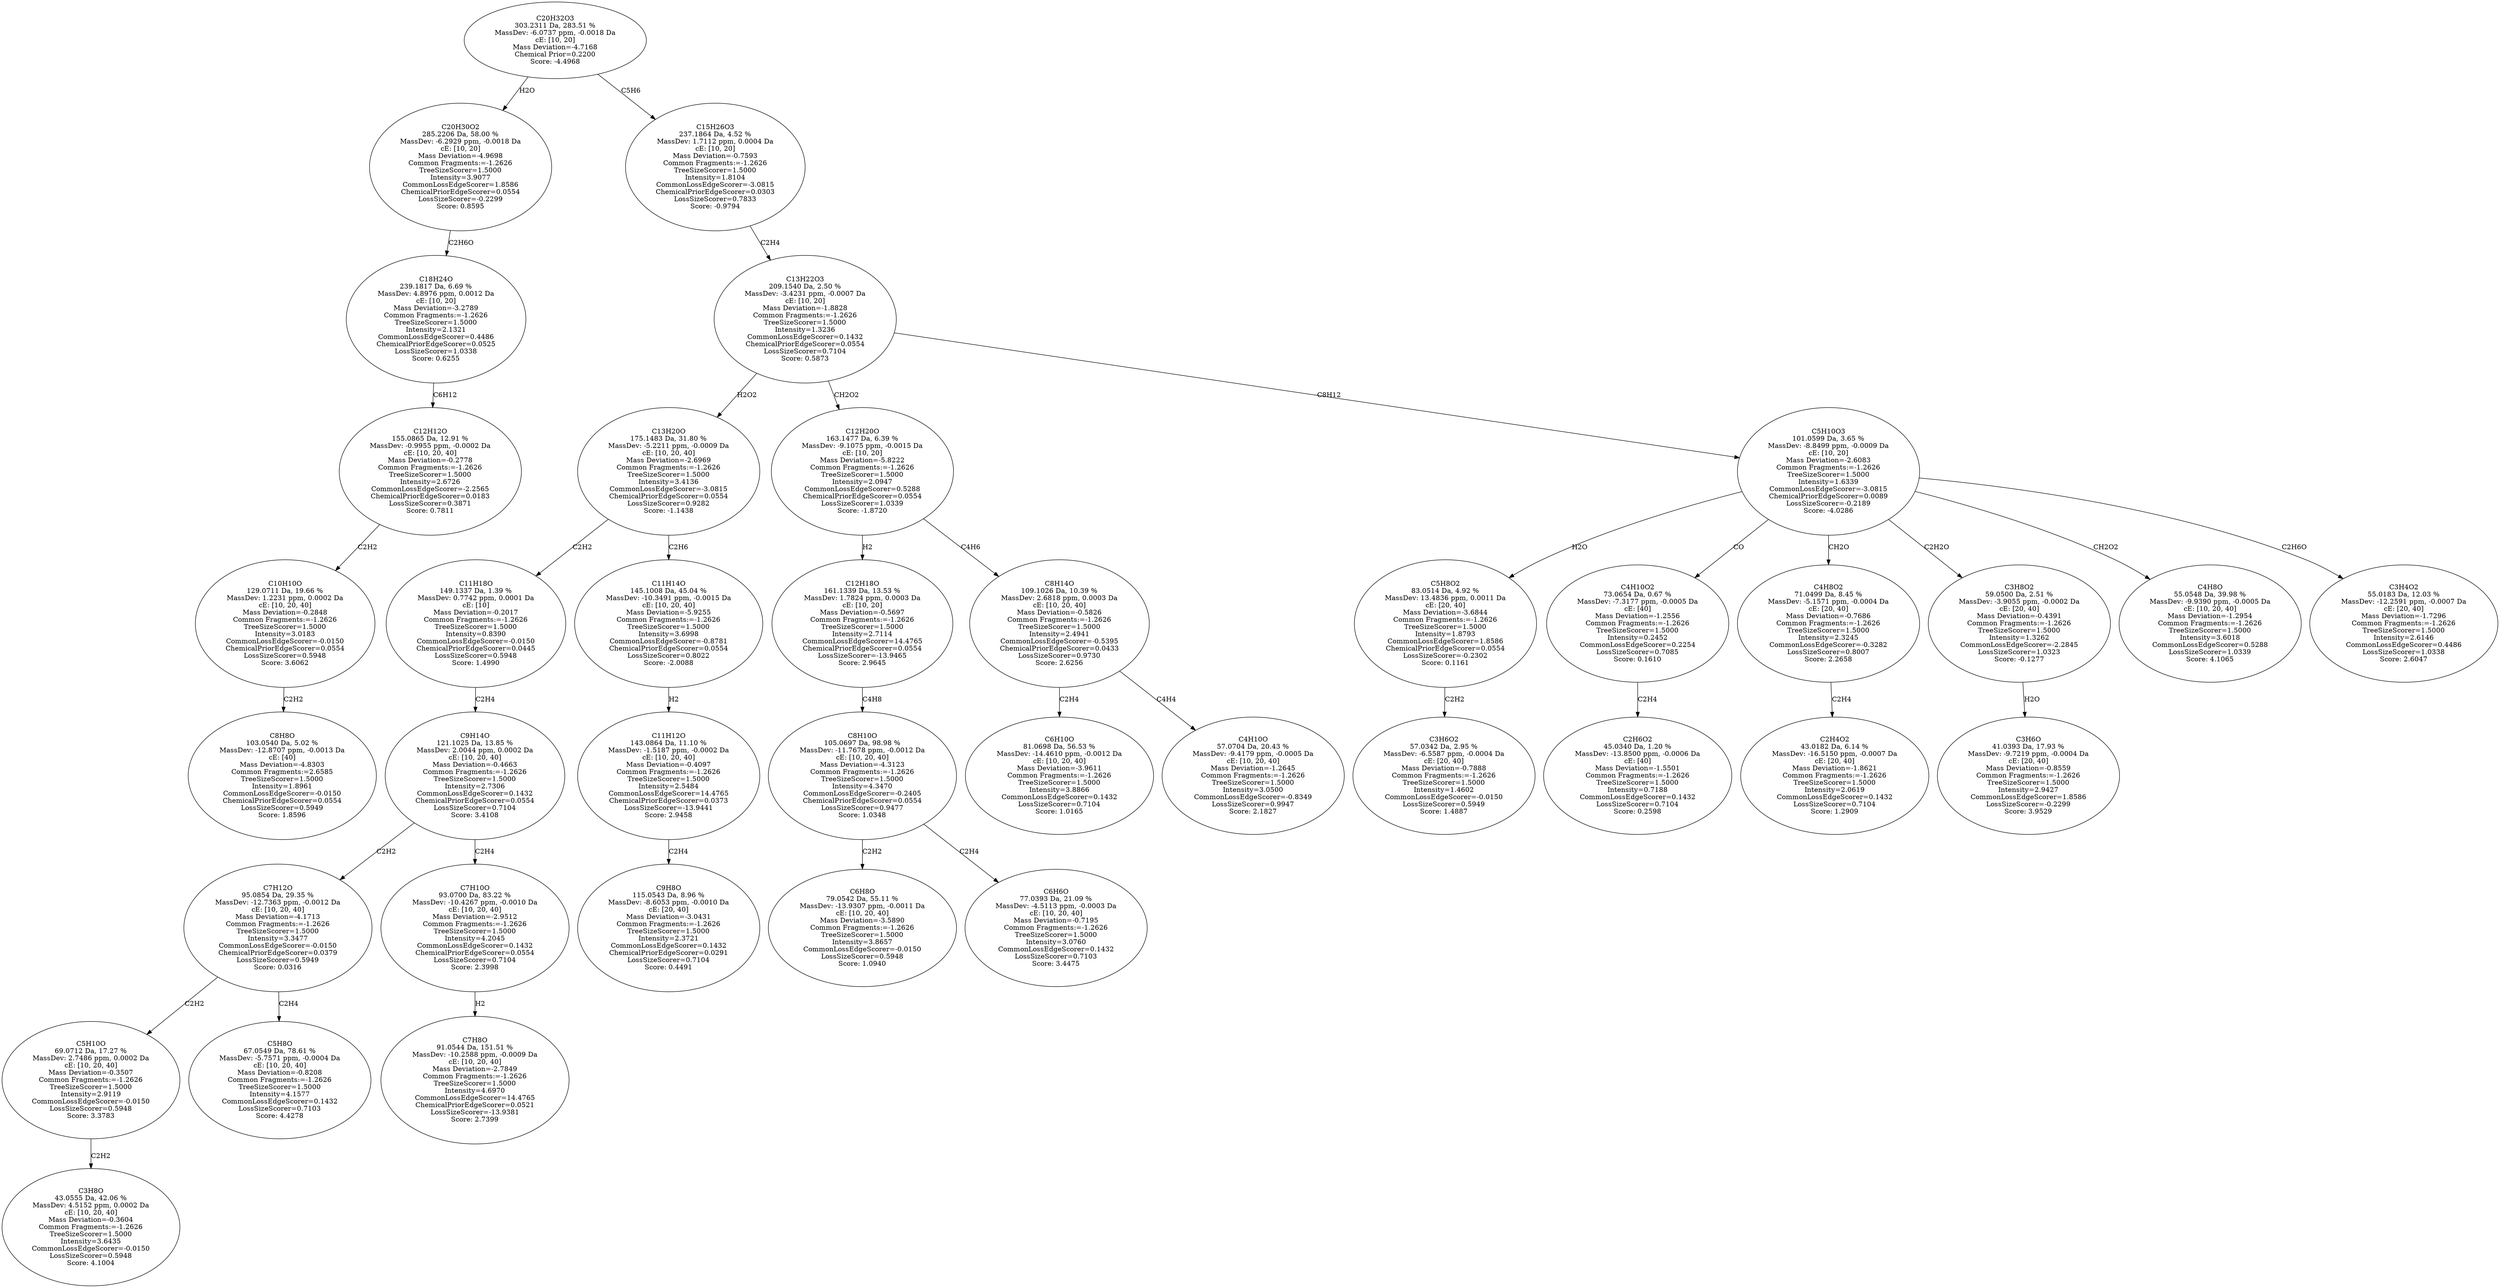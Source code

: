 strict digraph {
v1 [label="C8H8O\n103.0540 Da, 5.02 %\nMassDev: -12.8707 ppm, -0.0013 Da\ncE: [40]\nMass Deviation=-4.8303\nCommon Fragments:=2.6585\nTreeSizeScorer=1.5000\nIntensity=1.8961\nCommonLossEdgeScorer=-0.0150\nChemicalPriorEdgeScorer=0.0554\nLossSizeScorer=0.5949\nScore: 1.8596"];
v2 [label="C10H10O\n129.0711 Da, 19.66 %\nMassDev: 1.2231 ppm, 0.0002 Da\ncE: [10, 20, 40]\nMass Deviation=-0.2848\nCommon Fragments:=-1.2626\nTreeSizeScorer=1.5000\nIntensity=3.0183\nCommonLossEdgeScorer=-0.0150\nChemicalPriorEdgeScorer=0.0554\nLossSizeScorer=0.5948\nScore: 3.6062"];
v3 [label="C12H12O\n155.0865 Da, 12.91 %\nMassDev: -0.9955 ppm, -0.0002 Da\ncE: [10, 20, 40]\nMass Deviation=-0.2778\nCommon Fragments:=-1.2626\nTreeSizeScorer=1.5000\nIntensity=2.6726\nCommonLossEdgeScorer=-2.2565\nChemicalPriorEdgeScorer=0.0183\nLossSizeScorer=0.3871\nScore: 0.7811"];
v4 [label="C18H24O\n239.1817 Da, 6.69 %\nMassDev: 4.8976 ppm, 0.0012 Da\ncE: [10, 20]\nMass Deviation=-3.2789\nCommon Fragments:=-1.2626\nTreeSizeScorer=1.5000\nIntensity=2.1321\nCommonLossEdgeScorer=0.4486\nChemicalPriorEdgeScorer=0.0525\nLossSizeScorer=1.0338\nScore: 0.6255"];
v5 [label="C20H30O2\n285.2206 Da, 58.00 %\nMassDev: -6.2929 ppm, -0.0018 Da\ncE: [10, 20]\nMass Deviation=-4.9698\nCommon Fragments:=-1.2626\nTreeSizeScorer=1.5000\nIntensity=3.9077\nCommonLossEdgeScorer=1.8586\nChemicalPriorEdgeScorer=0.0554\nLossSizeScorer=-0.2299\nScore: 0.8595"];
v6 [label="C3H8O\n43.0555 Da, 42.06 %\nMassDev: 4.5152 ppm, 0.0002 Da\ncE: [10, 20, 40]\nMass Deviation=-0.3604\nCommon Fragments:=-1.2626\nTreeSizeScorer=1.5000\nIntensity=3.6435\nCommonLossEdgeScorer=-0.0150\nLossSizeScorer=0.5948\nScore: 4.1004"];
v7 [label="C5H10O\n69.0712 Da, 17.27 %\nMassDev: 2.7486 ppm, 0.0002 Da\ncE: [10, 20, 40]\nMass Deviation=-0.3507\nCommon Fragments:=-1.2626\nTreeSizeScorer=1.5000\nIntensity=2.9119\nCommonLossEdgeScorer=-0.0150\nLossSizeScorer=0.5948\nScore: 3.3783"];
v8 [label="C5H8O\n67.0549 Da, 78.61 %\nMassDev: -5.7571 ppm, -0.0004 Da\ncE: [10, 20, 40]\nMass Deviation=-0.8208\nCommon Fragments:=-1.2626\nTreeSizeScorer=1.5000\nIntensity=4.1577\nCommonLossEdgeScorer=0.1432\nLossSizeScorer=0.7103\nScore: 4.4278"];
v9 [label="C7H12O\n95.0854 Da, 29.35 %\nMassDev: -12.7363 ppm, -0.0012 Da\ncE: [10, 20, 40]\nMass Deviation=-4.1713\nCommon Fragments:=-1.2626\nTreeSizeScorer=1.5000\nIntensity=3.3477\nCommonLossEdgeScorer=-0.0150\nChemicalPriorEdgeScorer=0.0379\nLossSizeScorer=0.5949\nScore: 0.0316"];
v10 [label="C7H8O\n91.0544 Da, 151.51 %\nMassDev: -10.2588 ppm, -0.0009 Da\ncE: [10, 20, 40]\nMass Deviation=-2.7849\nCommon Fragments:=-1.2626\nTreeSizeScorer=1.5000\nIntensity=4.6970\nCommonLossEdgeScorer=14.4765\nChemicalPriorEdgeScorer=0.0521\nLossSizeScorer=-13.9381\nScore: 2.7399"];
v11 [label="C7H10O\n93.0700 Da, 83.22 %\nMassDev: -10.4267 ppm, -0.0010 Da\ncE: [10, 20, 40]\nMass Deviation=-2.9512\nCommon Fragments:=-1.2626\nTreeSizeScorer=1.5000\nIntensity=4.2045\nCommonLossEdgeScorer=0.1432\nChemicalPriorEdgeScorer=0.0554\nLossSizeScorer=0.7104\nScore: 2.3998"];
v12 [label="C9H14O\n121.1025 Da, 13.85 %\nMassDev: 2.0044 ppm, 0.0002 Da\ncE: [10, 20, 40]\nMass Deviation=-0.4663\nCommon Fragments:=-1.2626\nTreeSizeScorer=1.5000\nIntensity=2.7306\nCommonLossEdgeScorer=0.1432\nChemicalPriorEdgeScorer=0.0554\nLossSizeScorer=0.7104\nScore: 3.4108"];
v13 [label="C11H18O\n149.1337 Da, 1.39 %\nMassDev: 0.7742 ppm, 0.0001 Da\ncE: [10]\nMass Deviation=-0.2017\nCommon Fragments:=-1.2626\nTreeSizeScorer=1.5000\nIntensity=0.8390\nCommonLossEdgeScorer=-0.0150\nChemicalPriorEdgeScorer=0.0445\nLossSizeScorer=0.5948\nScore: 1.4990"];
v14 [label="C9H8O\n115.0543 Da, 8.96 %\nMassDev: -8.6053 ppm, -0.0010 Da\ncE: [20, 40]\nMass Deviation=-3.0431\nCommon Fragments:=-1.2626\nTreeSizeScorer=1.5000\nIntensity=2.3721\nCommonLossEdgeScorer=0.1432\nChemicalPriorEdgeScorer=0.0291\nLossSizeScorer=0.7104\nScore: 0.4491"];
v15 [label="C11H12O\n143.0864 Da, 11.10 %\nMassDev: -1.5187 ppm, -0.0002 Da\ncE: [10, 20, 40]\nMass Deviation=-0.4097\nCommon Fragments:=-1.2626\nTreeSizeScorer=1.5000\nIntensity=2.5484\nCommonLossEdgeScorer=14.4765\nChemicalPriorEdgeScorer=0.0373\nLossSizeScorer=-13.9441\nScore: 2.9458"];
v16 [label="C11H14O\n145.1008 Da, 45.04 %\nMassDev: -10.3491 ppm, -0.0015 Da\ncE: [10, 20, 40]\nMass Deviation=-5.9255\nCommon Fragments:=-1.2626\nTreeSizeScorer=1.5000\nIntensity=3.6998\nCommonLossEdgeScorer=-0.8781\nChemicalPriorEdgeScorer=0.0554\nLossSizeScorer=0.8022\nScore: -2.0088"];
v17 [label="C13H20O\n175.1483 Da, 31.80 %\nMassDev: -5.2211 ppm, -0.0009 Da\ncE: [10, 20, 40]\nMass Deviation=-2.6969\nCommon Fragments:=-1.2626\nTreeSizeScorer=1.5000\nIntensity=3.4136\nCommonLossEdgeScorer=-3.0815\nChemicalPriorEdgeScorer=0.0554\nLossSizeScorer=0.9282\nScore: -1.1438"];
v18 [label="C6H8O\n79.0542 Da, 55.11 %\nMassDev: -13.9307 ppm, -0.0011 Da\ncE: [10, 20, 40]\nMass Deviation=-3.5890\nCommon Fragments:=-1.2626\nTreeSizeScorer=1.5000\nIntensity=3.8657\nCommonLossEdgeScorer=-0.0150\nLossSizeScorer=0.5948\nScore: 1.0940"];
v19 [label="C6H6O\n77.0393 Da, 21.09 %\nMassDev: -4.5113 ppm, -0.0003 Da\ncE: [10, 20, 40]\nMass Deviation=-0.7195\nCommon Fragments:=-1.2626\nTreeSizeScorer=1.5000\nIntensity=3.0760\nCommonLossEdgeScorer=0.1432\nLossSizeScorer=0.7103\nScore: 3.4475"];
v20 [label="C8H10O\n105.0697 Da, 98.98 %\nMassDev: -11.7678 ppm, -0.0012 Da\ncE: [10, 20, 40]\nMass Deviation=-4.3123\nCommon Fragments:=-1.2626\nTreeSizeScorer=1.5000\nIntensity=4.3470\nCommonLossEdgeScorer=-0.2405\nChemicalPriorEdgeScorer=0.0554\nLossSizeScorer=0.9477\nScore: 1.0348"];
v21 [label="C12H18O\n161.1339 Da, 13.53 %\nMassDev: 1.7824 ppm, 0.0003 Da\ncE: [10, 20]\nMass Deviation=-0.5697\nCommon Fragments:=-1.2626\nTreeSizeScorer=1.5000\nIntensity=2.7114\nCommonLossEdgeScorer=14.4765\nChemicalPriorEdgeScorer=0.0554\nLossSizeScorer=-13.9465\nScore: 2.9645"];
v22 [label="C6H10O\n81.0698 Da, 56.53 %\nMassDev: -14.4610 ppm, -0.0012 Da\ncE: [10, 20, 40]\nMass Deviation=-3.9611\nCommon Fragments:=-1.2626\nTreeSizeScorer=1.5000\nIntensity=3.8866\nCommonLossEdgeScorer=0.1432\nLossSizeScorer=0.7104\nScore: 1.0165"];
v23 [label="C4H10O\n57.0704 Da, 20.43 %\nMassDev: -9.4179 ppm, -0.0005 Da\ncE: [10, 20, 40]\nMass Deviation=-1.2645\nCommon Fragments:=-1.2626\nTreeSizeScorer=1.5000\nIntensity=3.0500\nCommonLossEdgeScorer=-0.8349\nLossSizeScorer=0.9947\nScore: 2.1827"];
v24 [label="C8H14O\n109.1026 Da, 10.39 %\nMassDev: 2.6818 ppm, 0.0003 Da\ncE: [10, 20, 40]\nMass Deviation=-0.5826\nCommon Fragments:=-1.2626\nTreeSizeScorer=1.5000\nIntensity=2.4941\nCommonLossEdgeScorer=-0.5395\nChemicalPriorEdgeScorer=0.0433\nLossSizeScorer=0.9730\nScore: 2.6256"];
v25 [label="C12H20O\n163.1477 Da, 6.39 %\nMassDev: -9.1075 ppm, -0.0015 Da\ncE: [10, 20]\nMass Deviation=-5.8222\nCommon Fragments:=-1.2626\nTreeSizeScorer=1.5000\nIntensity=2.0947\nCommonLossEdgeScorer=0.5288\nChemicalPriorEdgeScorer=0.0554\nLossSizeScorer=1.0339\nScore: -1.8720"];
v26 [label="C3H6O2\n57.0342 Da, 2.95 %\nMassDev: -6.5587 ppm, -0.0004 Da\ncE: [20, 40]\nMass Deviation=-0.7888\nCommon Fragments:=-1.2626\nTreeSizeScorer=1.5000\nIntensity=1.4602\nCommonLossEdgeScorer=-0.0150\nLossSizeScorer=0.5949\nScore: 1.4887"];
v27 [label="C5H8O2\n83.0514 Da, 4.92 %\nMassDev: 13.4836 ppm, 0.0011 Da\ncE: [20, 40]\nMass Deviation=-3.6844\nCommon Fragments:=-1.2626\nTreeSizeScorer=1.5000\nIntensity=1.8793\nCommonLossEdgeScorer=1.8586\nChemicalPriorEdgeScorer=0.0554\nLossSizeScorer=-0.2302\nScore: 0.1161"];
v28 [label="C2H6O2\n45.0340 Da, 1.20 %\nMassDev: -13.8500 ppm, -0.0006 Da\ncE: [40]\nMass Deviation=-1.5501\nCommon Fragments:=-1.2626\nTreeSizeScorer=1.5000\nIntensity=0.7188\nCommonLossEdgeScorer=0.1432\nLossSizeScorer=0.7104\nScore: 0.2598"];
v29 [label="C4H10O2\n73.0654 Da, 0.67 %\nMassDev: -7.3177 ppm, -0.0005 Da\ncE: [40]\nMass Deviation=-1.2556\nCommon Fragments:=-1.2626\nTreeSizeScorer=1.5000\nIntensity=0.2452\nCommonLossEdgeScorer=0.2254\nLossSizeScorer=0.7085\nScore: 0.1610"];
v30 [label="C2H4O2\n43.0182 Da, 6.14 %\nMassDev: -16.5150 ppm, -0.0007 Da\ncE: [20, 40]\nMass Deviation=-1.8621\nCommon Fragments:=-1.2626\nTreeSizeScorer=1.5000\nIntensity=2.0619\nCommonLossEdgeScorer=0.1432\nLossSizeScorer=0.7104\nScore: 1.2909"];
v31 [label="C4H8O2\n71.0499 Da, 8.45 %\nMassDev: -5.1571 ppm, -0.0004 Da\ncE: [20, 40]\nMass Deviation=-0.7686\nCommon Fragments:=-1.2626\nTreeSizeScorer=1.5000\nIntensity=2.3245\nCommonLossEdgeScorer=-0.3282\nLossSizeScorer=0.8007\nScore: 2.2658"];
v32 [label="C3H6O\n41.0393 Da, 17.93 %\nMassDev: -9.7219 ppm, -0.0004 Da\ncE: [20, 40]\nMass Deviation=-0.8559\nCommon Fragments:=-1.2626\nTreeSizeScorer=1.5000\nIntensity=2.9427\nCommonLossEdgeScorer=1.8586\nLossSizeScorer=-0.2299\nScore: 3.9529"];
v33 [label="C3H8O2\n59.0500 Da, 2.51 %\nMassDev: -3.9055 ppm, -0.0002 Da\ncE: [20, 40]\nMass Deviation=-0.4391\nCommon Fragments:=-1.2626\nTreeSizeScorer=1.5000\nIntensity=1.3262\nCommonLossEdgeScorer=-2.2845\nLossSizeScorer=1.0323\nScore: -0.1277"];
v34 [label="C4H8O\n55.0548 Da, 39.98 %\nMassDev: -9.9390 ppm, -0.0005 Da\ncE: [10, 20, 40]\nMass Deviation=-1.2954\nCommon Fragments:=-1.2626\nTreeSizeScorer=1.5000\nIntensity=3.6018\nCommonLossEdgeScorer=0.5288\nLossSizeScorer=1.0339\nScore: 4.1065"];
v35 [label="C3H4O2\n55.0183 Da, 12.03 %\nMassDev: -12.2591 ppm, -0.0007 Da\ncE: [20, 40]\nMass Deviation=-1.7296\nCommon Fragments:=-1.2626\nTreeSizeScorer=1.5000\nIntensity=2.6146\nCommonLossEdgeScorer=0.4486\nLossSizeScorer=1.0338\nScore: 2.6047"];
v36 [label="C5H10O3\n101.0599 Da, 3.65 %\nMassDev: -8.8499 ppm, -0.0009 Da\ncE: [10, 20]\nMass Deviation=-2.6083\nCommon Fragments:=-1.2626\nTreeSizeScorer=1.5000\nIntensity=1.6339\nCommonLossEdgeScorer=-3.0815\nChemicalPriorEdgeScorer=0.0089\nLossSizeScorer=-0.2189\nScore: -4.0286"];
v37 [label="C13H22O3\n209.1540 Da, 2.50 %\nMassDev: -3.4231 ppm, -0.0007 Da\ncE: [10, 20]\nMass Deviation=-1.8828\nCommon Fragments:=-1.2626\nTreeSizeScorer=1.5000\nIntensity=1.3236\nCommonLossEdgeScorer=0.1432\nChemicalPriorEdgeScorer=0.0554\nLossSizeScorer=0.7104\nScore: 0.5873"];
v38 [label="C15H26O3\n237.1864 Da, 4.52 %\nMassDev: 1.7112 ppm, 0.0004 Da\ncE: [10, 20]\nMass Deviation=-0.7593\nCommon Fragments:=-1.2626\nTreeSizeScorer=1.5000\nIntensity=1.8104\nCommonLossEdgeScorer=-3.0815\nChemicalPriorEdgeScorer=0.0303\nLossSizeScorer=0.7833\nScore: -0.9794"];
v39 [label="C20H32O3\n303.2311 Da, 283.51 %\nMassDev: -6.0737 ppm, -0.0018 Da\ncE: [10, 20]\nMass Deviation=-4.7168\nChemical Prior=0.2200\nScore: -4.4968"];
v2 -> v1 [label="C2H2"];
v3 -> v2 [label="C2H2"];
v4 -> v3 [label="C6H12"];
v5 -> v4 [label="C2H6O"];
v39 -> v5 [label="H2O"];
v7 -> v6 [label="C2H2"];
v9 -> v7 [label="C2H2"];
v9 -> v8 [label="C2H4"];
v12 -> v9 [label="C2H2"];
v11 -> v10 [label="H2"];
v12 -> v11 [label="C2H4"];
v13 -> v12 [label="C2H4"];
v17 -> v13 [label="C2H2"];
v15 -> v14 [label="C2H4"];
v16 -> v15 [label="H2"];
v17 -> v16 [label="C2H6"];
v37 -> v17 [label="H2O2"];
v20 -> v18 [label="C2H2"];
v20 -> v19 [label="C2H4"];
v21 -> v20 [label="C4H8"];
v25 -> v21 [label="H2"];
v24 -> v22 [label="C2H4"];
v24 -> v23 [label="C4H4"];
v25 -> v24 [label="C4H6"];
v37 -> v25 [label="CH2O2"];
v27 -> v26 [label="C2H2"];
v36 -> v27 [label="H2O"];
v29 -> v28 [label="C2H4"];
v36 -> v29 [label="CO"];
v31 -> v30 [label="C2H4"];
v36 -> v31 [label="CH2O"];
v33 -> v32 [label="H2O"];
v36 -> v33 [label="C2H2O"];
v36 -> v34 [label="CH2O2"];
v36 -> v35 [label="C2H6O"];
v37 -> v36 [label="C8H12"];
v38 -> v37 [label="C2H4"];
v39 -> v38 [label="C5H6"];
}